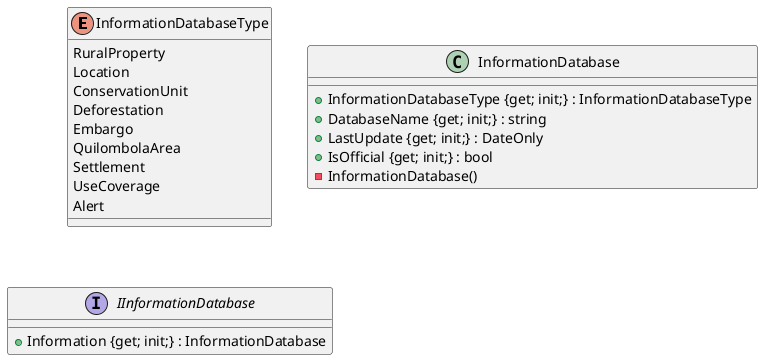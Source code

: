 @startuml

enum InformationDatabaseType {
    RuralProperty
    Location
    ConservationUnit
    Deforestation
    Embargo
    QuilombolaArea
    Settlement
    UseCoverage
    Alert
}

class InformationDatabase {
    {method} +InformationDatabaseType {get; init;} : InformationDatabaseType
    {method} +DatabaseName {get; init;} : string
    {method} +LastUpdate {get; init;} : DateOnly
    {method} +IsOfficial {get; init;} : bool
    {method} -InformationDatabase()
}

interface IInformationDatabase {
    {method} +Information {get; init;} : InformationDatabase
}

@enduml
